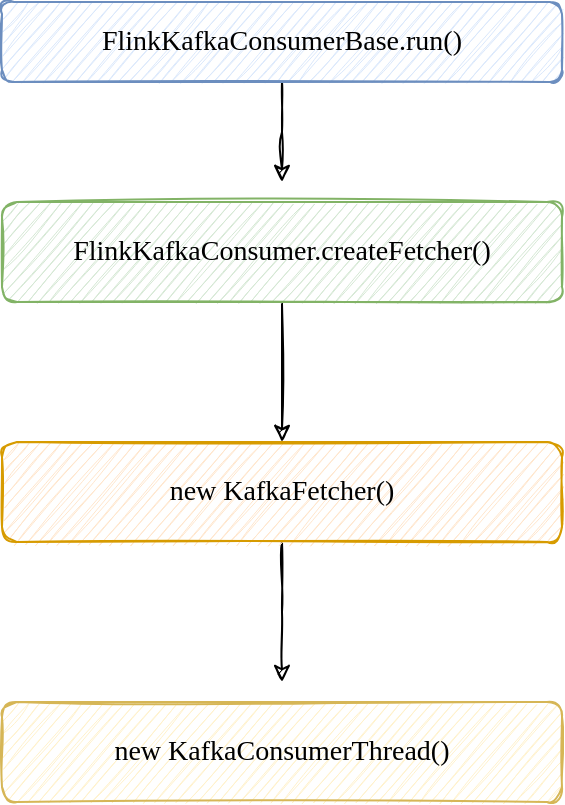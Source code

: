 <mxfile version="15.7.3" type="device" pages="3"><diagram id="KU9967yDpA6ImBzqjGFY" name="flink.partition-discovery.interval-millis工作原理"><mxGraphModel dx="1426" dy="880" grid="1" gridSize="10" guides="1" tooltips="1" connect="1" arrows="1" fold="1" page="1" pageScale="1" pageWidth="827" pageHeight="1169" math="0" shadow="0"><root><mxCell id="0"/><mxCell id="1" parent="0"/><mxCell id="99w7x3CjBXZZh_KlrLXX-3" style="edgeStyle=orthogonalEdgeStyle;rounded=0;orthogonalLoop=1;jettySize=auto;html=1;fontFamily=Comic Sans MS;fontSize=14;sketch=1;" parent="1" source="99w7x3CjBXZZh_KlrLXX-1" edge="1"><mxGeometry relative="1" as="geometry"><mxPoint x="210" y="160" as="targetPoint"/></mxGeometry></mxCell><mxCell id="99w7x3CjBXZZh_KlrLXX-1" value="FlinkKafkaConsumerBase.run()" style="rounded=1;whiteSpace=wrap;html=1;fillColor=#dae8fc;sketch=1;fontFamily=Comic Sans MS;fontSize=14;strokeColor=#6c8ebf;" parent="1" vertex="1"><mxGeometry x="70" y="70" width="280" height="40" as="geometry"/></mxCell><mxCell id="99w7x3CjBXZZh_KlrLXX-6" style="edgeStyle=orthogonalEdgeStyle;rounded=0;sketch=1;orthogonalLoop=1;jettySize=auto;html=1;entryX=0.5;entryY=0;entryDx=0;entryDy=0;fontFamily=Comic Sans MS;fontSize=14;" parent="1" source="99w7x3CjBXZZh_KlrLXX-2" target="99w7x3CjBXZZh_KlrLXX-4" edge="1"><mxGeometry relative="1" as="geometry"/></mxCell><mxCell id="99w7x3CjBXZZh_KlrLXX-2" value="FlinkKafkaConsumer.createFetcher()" style="rounded=1;whiteSpace=wrap;html=1;sketch=1;fillColor=#d5e8d4;fontFamily=Comic Sans MS;fontSize=14;strokeColor=#82b366;" parent="1" vertex="1"><mxGeometry x="70" y="170" width="280" height="50" as="geometry"/></mxCell><mxCell id="99w7x3CjBXZZh_KlrLXX-8" style="edgeStyle=orthogonalEdgeStyle;rounded=0;sketch=1;orthogonalLoop=1;jettySize=auto;html=1;fontFamily=Comic Sans MS;fontSize=14;" parent="1" source="99w7x3CjBXZZh_KlrLXX-4" edge="1"><mxGeometry relative="1" as="geometry"><mxPoint x="210" y="410" as="targetPoint"/></mxGeometry></mxCell><mxCell id="99w7x3CjBXZZh_KlrLXX-4" value="new KafkaFetcher()" style="rounded=1;whiteSpace=wrap;html=1;sketch=1;fillColor=#ffe6cc;fontFamily=Comic Sans MS;fontSize=14;strokeColor=#d79b00;" parent="1" vertex="1"><mxGeometry x="70" y="290" width="280" height="50" as="geometry"/></mxCell><mxCell id="99w7x3CjBXZZh_KlrLXX-7" value="new KafkaConsumerThread()" style="rounded=1;whiteSpace=wrap;html=1;sketch=1;fillColor=#fff2cc;fontFamily=Comic Sans MS;fontSize=14;strokeColor=#d6b656;" parent="1" vertex="1"><mxGeometry x="70" y="420" width="280" height="50" as="geometry"/></mxCell></root></mxGraphModel></diagram><diagram id="tUMzhCiblbWlL8pMyKWZ" name="Flink组件"><mxGraphModel dx="1826" dy="880" grid="1" gridSize="10" guides="1" tooltips="1" connect="1" arrows="1" fold="1" page="0" pageScale="1" pageWidth="827" pageHeight="1169" math="0" shadow="0"><root><mxCell id="S3yXTHS49csSSYYwr_PA-0"/><mxCell id="S3yXTHS49csSSYYwr_PA-1" parent="S3yXTHS49csSSYYwr_PA-0"/><mxCell id="a7yjonGslge2ly_IQDVV-0" value="JobManager&lt;br&gt;(Central Work Coordination)" style="rounded=0;whiteSpace=wrap;html=1;sketch=1;fillColor=#dae8fc;fontFamily=Comic Sans MS;strokeColor=#6c8ebf;" vertex="1" parent="S3yXTHS49csSSYYwr_PA-1"><mxGeometry x="130" y="230" width="190" height="60" as="geometry"/></mxCell><mxCell id="a7yjonGslge2ly_IQDVV-1" value="TaskManager&lt;br&gt;(WorkerNodes)" style="rounded=0;whiteSpace=wrap;html=1;sketch=1;fillColor=#dae8fc;fontFamily=Comic Sans MS;strokeColor=#6c8ebf;" vertex="1" parent="S3yXTHS49csSSYYwr_PA-1"><mxGeometry x="440" y="100" width="190" height="60" as="geometry"/></mxCell><mxCell id="a7yjonGslge2ly_IQDVV-2" value="TaskManager&lt;br&gt;(WorkerNodes)" style="rounded=0;whiteSpace=wrap;html=1;sketch=1;fillColor=#dae8fc;fontFamily=Comic Sans MS;strokeColor=#6c8ebf;" vertex="1" parent="S3yXTHS49csSSYYwr_PA-1"><mxGeometry x="440" y="230" width="190" height="60" as="geometry"/></mxCell><mxCell id="a7yjonGslge2ly_IQDVV-3" value="TaskManager&lt;br&gt;(WorkerNodes)" style="rounded=0;whiteSpace=wrap;html=1;sketch=1;fillColor=#dae8fc;fontFamily=Comic Sans MS;strokeColor=#6c8ebf;" vertex="1" parent="S3yXTHS49csSSYYwr_PA-1"><mxGeometry x="450" y="360" width="190" height="60" as="geometry"/></mxCell><mxCell id="a7yjonGslge2ly_IQDVV-4" value="Flink Client" style="rounded=0;whiteSpace=wrap;html=1;sketch=1;fontFamily=Comic Sans MS;fillColor=#dae8fc;strokeColor=#6c8ebf;" vertex="1" parent="S3yXTHS49csSSYYwr_PA-1"><mxGeometry x="-60" y="60" width="120" height="60" as="geometry"/></mxCell><mxCell id="a7yjonGslge2ly_IQDVV-5" value="Flink Components" style="rounded=0;whiteSpace=wrap;html=1;sketch=1;fillColor=#dae8fc;fontFamily=Comic Sans MS;strokeColor=#6c8ebf;" vertex="1" parent="S3yXTHS49csSSYYwr_PA-1"><mxGeometry x="740" y="10" width="190" height="60" as="geometry"/></mxCell><mxCell id="a7yjonGslge2ly_IQDVV-6" value="External Components" style="rounded=0;whiteSpace=wrap;html=1;sketch=1;fillColor=#fff2cc;fontFamily=Comic Sans MS;strokeColor=#d6b656;" vertex="1" parent="S3yXTHS49csSSYYwr_PA-1"><mxGeometry x="740" y="110" width="190" height="60" as="geometry"/></mxCell><mxCell id="a7yjonGslge2ly_IQDVV-7" value="(Optional)Standby JobManager&lt;br&gt;(In case of leading JobManager failures)" style="rounded=0;whiteSpace=wrap;html=1;sketch=1;fillColor=#d5e8d4;fontFamily=Comic Sans MS;strokeColor=#82b366;" vertex="1" parent="S3yXTHS49csSSYYwr_PA-1"><mxGeometry x="-200" y="300" width="280" height="70" as="geometry"/></mxCell><mxCell id="a7yjonGslge2ly_IQDVV-8" value="High Availability Service Provider" style="rounded=0;whiteSpace=wrap;html=1;sketch=1;fillColor=#fff2cc;fontFamily=Comic Sans MS;strokeColor=#d6b656;" vertex="1" parent="S3yXTHS49csSSYYwr_PA-1"><mxGeometry x="-180" y="490" width="160" height="60" as="geometry"/></mxCell><mxCell id="a7yjonGslge2ly_IQDVV-9" value="File Storage and Persistency" style="rounded=0;whiteSpace=wrap;html=1;sketch=1;fillColor=#fff2cc;fontFamily=Comic Sans MS;strokeColor=#d6b656;" vertex="1" parent="S3yXTHS49csSSYYwr_PA-1"><mxGeometry x="30" y="490" width="180" height="60" as="geometry"/></mxCell><mxCell id="a7yjonGslge2ly_IQDVV-10" value="Resource Provider" style="rounded=0;whiteSpace=wrap;html=1;sketch=1;fillColor=#fff2cc;fontFamily=Comic Sans MS;strokeColor=#d6b656;" vertex="1" parent="S3yXTHS49csSSYYwr_PA-1"><mxGeometry x="270" y="490" width="130" height="60" as="geometry"/></mxCell><mxCell id="a7yjonGslge2ly_IQDVV-11" value="Metrics Storage" style="rounded=0;whiteSpace=wrap;html=1;sketch=1;fillColor=#fff2cc;fontFamily=Comic Sans MS;strokeColor=#d6b656;" vertex="1" parent="S3yXTHS49csSSYYwr_PA-1"><mxGeometry x="450" y="490" width="120" height="60" as="geometry"/></mxCell><mxCell id="a7yjonGslge2ly_IQDVV-12" value="Application-level data sources and singks" style="rounded=0;whiteSpace=wrap;html=1;sketch=1;fillColor=#fff2cc;fontFamily=Comic Sans MS;strokeColor=#d6b656;" vertex="1" parent="S3yXTHS49csSSYYwr_PA-1"><mxGeometry x="630" y="490" width="140" height="60" as="geometry"/></mxCell><mxCell id="a7yjonGslge2ly_IQDVV-13" value="" style="endArrow=none;html=1;rounded=0;fontFamily=Comic Sans MS;" edge="1" parent="S3yXTHS49csSSYYwr_PA-1"><mxGeometry width="50" height="50" relative="1" as="geometry"><mxPoint x="340" y="260" as="sourcePoint"/><mxPoint x="430" y="130" as="targetPoint"/></mxGeometry></mxCell><mxCell id="a7yjonGslge2ly_IQDVV-14" value="" style="endArrow=none;html=1;rounded=0;fontFamily=Comic Sans MS;" edge="1" parent="S3yXTHS49csSSYYwr_PA-1"><mxGeometry width="50" height="50" relative="1" as="geometry"><mxPoint x="340" y="260" as="sourcePoint"/><mxPoint x="440" y="390" as="targetPoint"/></mxGeometry></mxCell><mxCell id="a7yjonGslge2ly_IQDVV-15" value="" style="endArrow=none;html=1;rounded=0;fontFamily=Comic Sans MS;" edge="1" parent="S3yXTHS49csSSYYwr_PA-1"><mxGeometry width="50" height="50" relative="1" as="geometry"><mxPoint x="340" y="260" as="sourcePoint"/><mxPoint x="430" y="260" as="targetPoint"/></mxGeometry></mxCell><mxCell id="a7yjonGslge2ly_IQDVV-16" value="" style="endArrow=classic;html=1;rounded=0;fontFamily=Comic Sans MS;dashed=1;" edge="1" parent="S3yXTHS49csSSYYwr_PA-1"><mxGeometry width="50" height="50" relative="1" as="geometry"><mxPoint x="10" y="130" as="sourcePoint"/><mxPoint x="120" y="260" as="targetPoint"/></mxGeometry></mxCell><mxCell id="a7yjonGslge2ly_IQDVV-17" value="JobSubmission" style="text;html=1;align=center;verticalAlign=middle;resizable=0;points=[];autosize=1;strokeColor=none;fillColor=default;fontFamily=Comic Sans MS;" vertex="1" parent="S3yXTHS49csSSYYwr_PA-1"><mxGeometry x="10" y="170" width="100" height="20" as="geometry"/></mxCell></root></mxGraphModel></diagram><diagram id="35-PDY_pWHxsHK2Zb-nD" name="Flink作业提交模式"><mxGraphModel dx="1826" dy="880" grid="1" gridSize="10" guides="1" tooltips="1" connect="1" arrows="1" fold="1" page="0" pageScale="1" pageWidth="827" pageHeight="1169" math="0" shadow="0"><root><mxCell id="HbZp1iy45PjkC1fKWDbk-0"/><mxCell id="HbZp1iy45PjkC1fKWDbk-1" parent="HbZp1iy45PjkC1fKWDbk-0"/><mxCell id="HbZp1iy45PjkC1fKWDbk-9" value="" style="rounded=0;whiteSpace=wrap;html=1;sketch=1;fontFamily=Comic Sans MS;fillColor=#dae8fc;strokeColor=#6c8ebf;fontSize=13;" vertex="1" parent="HbZp1iy45PjkC1fKWDbk-1"><mxGeometry x="510" y="220" width="70" height="40" as="geometry"/></mxCell><mxCell id="HbZp1iy45PjkC1fKWDbk-2" value="JobManager" style="rounded=0;whiteSpace=wrap;html=1;sketch=1;fontFamily=Comic Sans MS;fillColor=#dae8fc;strokeColor=#6c8ebf;fontSize=13;" vertex="1" parent="HbZp1iy45PjkC1fKWDbk-1"><mxGeometry x="-200" y="140" width="200" height="100" as="geometry"/></mxCell><mxCell id="HbZp1iy45PjkC1fKWDbk-3" value="JobManager" style="rounded=0;whiteSpace=wrap;html=1;sketch=1;fontFamily=Comic Sans MS;fillColor=#dae8fc;strokeColor=#6c8ebf;fontSize=13;" vertex="1" parent="HbZp1iy45PjkC1fKWDbk-1"><mxGeometry x="220" y="140" width="200" height="100" as="geometry"/></mxCell><mxCell id="HbZp1iy45PjkC1fKWDbk-4" value="JobManager" style="rounded=0;whiteSpace=wrap;html=1;sketch=1;fontFamily=Comic Sans MS;fillColor=#dae8fc;strokeColor=#6c8ebf;fontSize=13;" vertex="1" parent="HbZp1iy45PjkC1fKWDbk-1"><mxGeometry x="640" y="140" width="200" height="100" as="geometry"/></mxCell><mxCell id="HbZp1iy45PjkC1fKWDbk-5" value="Flink Application" style="rounded=0;whiteSpace=wrap;html=1;sketch=1;fontFamily=Comic Sans MS;fillColor=#dae8fc;strokeColor=#6c8ebf;fontSize=13;" vertex="1" parent="HbZp1iy45PjkC1fKWDbk-1"><mxGeometry x="-230" y="210" width="70" height="40" as="geometry"/></mxCell><mxCell id="HbZp1iy45PjkC1fKWDbk-6" value="Flink Application" style="rounded=0;whiteSpace=wrap;html=1;sketch=1;fontFamily=Comic Sans MS;fillColor=#dae8fc;strokeColor=#6c8ebf;fontSize=13;" vertex="1" parent="HbZp1iy45PjkC1fKWDbk-1"><mxGeometry x="80" y="220" width="70" height="40" as="geometry"/></mxCell><mxCell id="HbZp1iy45PjkC1fKWDbk-8" value="" style="rounded=0;whiteSpace=wrap;html=1;sketch=1;fontFamily=Comic Sans MS;fillColor=#dae8fc;strokeColor=#6c8ebf;fontSize=13;" vertex="1" parent="HbZp1iy45PjkC1fKWDbk-1"><mxGeometry x="530" y="240" width="70" height="40" as="geometry"/></mxCell><mxCell id="HbZp1iy45PjkC1fKWDbk-7" value="Flink Application" style="rounded=0;whiteSpace=wrap;html=1;sketch=1;fontFamily=Comic Sans MS;fillColor=#dae8fc;strokeColor=#6c8ebf;fontSize=13;" vertex="1" parent="HbZp1iy45PjkC1fKWDbk-1"><mxGeometry x="550" y="260" width="70" height="40" as="geometry"/></mxCell><mxCell id="HbZp1iy45PjkC1fKWDbk-10" value="" style="endArrow=classic;html=1;rounded=0;fontFamily=Comic Sans MS;fillColor=#dae8fc;strokeColor=#6c8ebf;fontSize=13;" edge="1" parent="HbZp1iy45PjkC1fKWDbk-1"><mxGeometry width="50" height="50" relative="1" as="geometry"><mxPoint x="160" y="230" as="sourcePoint"/><mxPoint x="210" y="190" as="targetPoint"/></mxGeometry></mxCell><mxCell id="HbZp1iy45PjkC1fKWDbk-11" value="" style="endArrow=classic;html=1;rounded=0;fontFamily=Comic Sans MS;fillColor=#dae8fc;strokeColor=#6c8ebf;fontSize=13;" edge="1" parent="HbZp1iy45PjkC1fKWDbk-1"><mxGeometry width="50" height="50" relative="1" as="geometry"><mxPoint x="570" y="210" as="sourcePoint"/><mxPoint x="630" y="190" as="targetPoint"/></mxGeometry></mxCell><mxCell id="HbZp1iy45PjkC1fKWDbk-12" value="" style="endArrow=classic;html=1;rounded=0;fontFamily=Comic Sans MS;fillColor=#dae8fc;strokeColor=#6c8ebf;fontSize=13;" edge="1" parent="HbZp1iy45PjkC1fKWDbk-1"><mxGeometry width="50" height="50" relative="1" as="geometry"><mxPoint x="610" y="240" as="sourcePoint"/><mxPoint x="630" y="190" as="targetPoint"/></mxGeometry></mxCell><mxCell id="HbZp1iy45PjkC1fKWDbk-13" value="" style="endArrow=classic;html=1;rounded=0;fontFamily=Comic Sans MS;fillColor=#dae8fc;strokeColor=#6c8ebf;fontSize=13;" edge="1" parent="HbZp1iy45PjkC1fKWDbk-1"><mxGeometry width="50" height="50" relative="1" as="geometry"><mxPoint x="630" y="270" as="sourcePoint"/><mxPoint x="630" y="190" as="targetPoint"/></mxGeometry></mxCell><mxCell id="HbZp1iy45PjkC1fKWDbk-14" value="Application Mode" style="text;html=1;align=center;verticalAlign=middle;resizable=0;points=[];autosize=1;strokeColor=none;fillColor=none;fontFamily=Comic Sans MS;fontSize=13;" vertex="1" parent="HbZp1iy45PjkC1fKWDbk-1"><mxGeometry x="-160" y="100" width="120" height="20" as="geometry"/></mxCell><mxCell id="HbZp1iy45PjkC1fKWDbk-15" value="Per-Job Mode" style="text;html=1;align=center;verticalAlign=middle;resizable=0;points=[];autosize=1;strokeColor=none;fillColor=none;fontFamily=Comic Sans MS;fontSize=13;" vertex="1" parent="HbZp1iy45PjkC1fKWDbk-1"><mxGeometry x="265" y="100" width="100" height="20" as="geometry"/></mxCell><mxCell id="HbZp1iy45PjkC1fKWDbk-16" value="Session Mode" style="text;html=1;align=center;verticalAlign=middle;resizable=0;points=[];autosize=1;strokeColor=none;fillColor=none;fontFamily=Comic Sans MS;fontSize=13;" vertex="1" parent="HbZp1iy45PjkC1fKWDbk-1"><mxGeometry x="685" y="100" width="100" height="20" as="geometry"/></mxCell><mxCell id="HbZp1iy45PjkC1fKWDbk-17" value="A dedicated JobManager is stated for submitting the job,&lt;br style=&quot;font-size: 13px;&quot;&gt;the jobmanager will obly execute this job, then exit. &lt;br style=&quot;font-size: 13px;&quot;&gt;the flink application runs on the jobManager&lt;br style=&quot;font-size: 13px;&quot;&gt;&lt;br style=&quot;font-size: 13px;&quot;&gt;指定了一个专用的JobManager用于提交作业，&lt;br style=&quot;font-size: 13px;&quot;&gt;作业管理器将强制执行该作业，然后退出。&lt;br style=&quot;font-size: 13px;&quot;&gt;flink应用程序运行在jobManager上&lt;br style=&quot;font-size: 13px;&quot;&gt;" style="text;html=1;align=left;verticalAlign=top;resizable=0;points=[];autosize=1;strokeColor=none;fillColor=none;fontFamily=Comic Sans MS;fontSize=13;" vertex="1" parent="HbZp1iy45PjkC1fKWDbk-1"><mxGeometry x="-360" y="270" width="370" height="120" as="geometry"/></mxCell><mxCell id="HbZp1iy45PjkC1fKWDbk-18" value="A dedicated JobManager is stated for submitting the job,&lt;br style=&quot;font-size: 13px&quot;&gt;the jobmanager will obly execute this job, then exit. &lt;br style=&quot;font-size: 13px&quot;&gt;the flink application runs on the client submitting the per-job cluster&lt;br style=&quot;font-size: 13px&quot;&gt;&lt;br style=&quot;font-size: 13px&quot;&gt;指定了一个专用的JobManager用于提交作业，&lt;br style=&quot;font-size: 13px&quot;&gt;作业管理器将强制执行该作业，然后退出。&lt;br style=&quot;font-size: 13px&quot;&gt;flink应用程序运行在提交的Per-Job cluster" style="text;html=1;align=left;verticalAlign=top;resizable=0;points=[];autosize=1;strokeColor=none;fillColor=none;fontFamily=Comic Sans MS;fontSize=13;" vertex="1" parent="HbZp1iy45PjkC1fKWDbk-1"><mxGeometry x="40" y="270" width="430" height="120" as="geometry"/></mxCell><mxCell id="HbZp1iy45PjkC1fKWDbk-19" value="Multiple jobs share one JobManager&lt;br&gt;&lt;br&gt;多个作业共享一个JobManager" style="text;html=1;align=left;verticalAlign=top;resizable=0;points=[];autosize=1;strokeColor=none;fillColor=none;fontFamily=Comic Sans MS;fontSize=13;" vertex="1" parent="HbZp1iy45PjkC1fKWDbk-1"><mxGeometry x="510" y="310" width="240" height="50" as="geometry"/></mxCell></root></mxGraphModel></diagram></mxfile>
